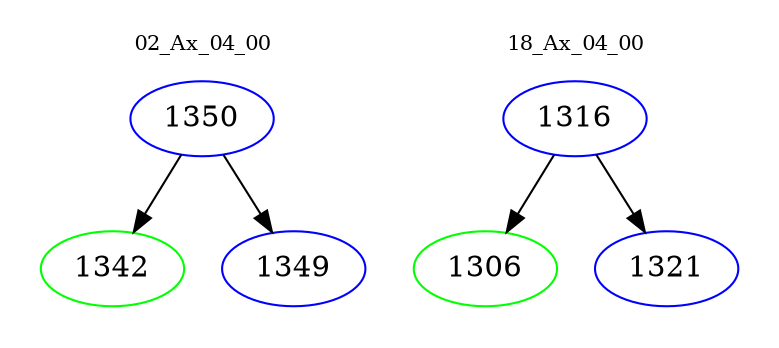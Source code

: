 digraph{
subgraph cluster_0 {
color = white
label = "02_Ax_04_00";
fontsize=10;
T0_1350 [label="1350", color="blue"]
T0_1350 -> T0_1342 [color="black"]
T0_1342 [label="1342", color="green"]
T0_1350 -> T0_1349 [color="black"]
T0_1349 [label="1349", color="blue"]
}
subgraph cluster_1 {
color = white
label = "18_Ax_04_00";
fontsize=10;
T1_1316 [label="1316", color="blue"]
T1_1316 -> T1_1306 [color="black"]
T1_1306 [label="1306", color="green"]
T1_1316 -> T1_1321 [color="black"]
T1_1321 [label="1321", color="blue"]
}
}
